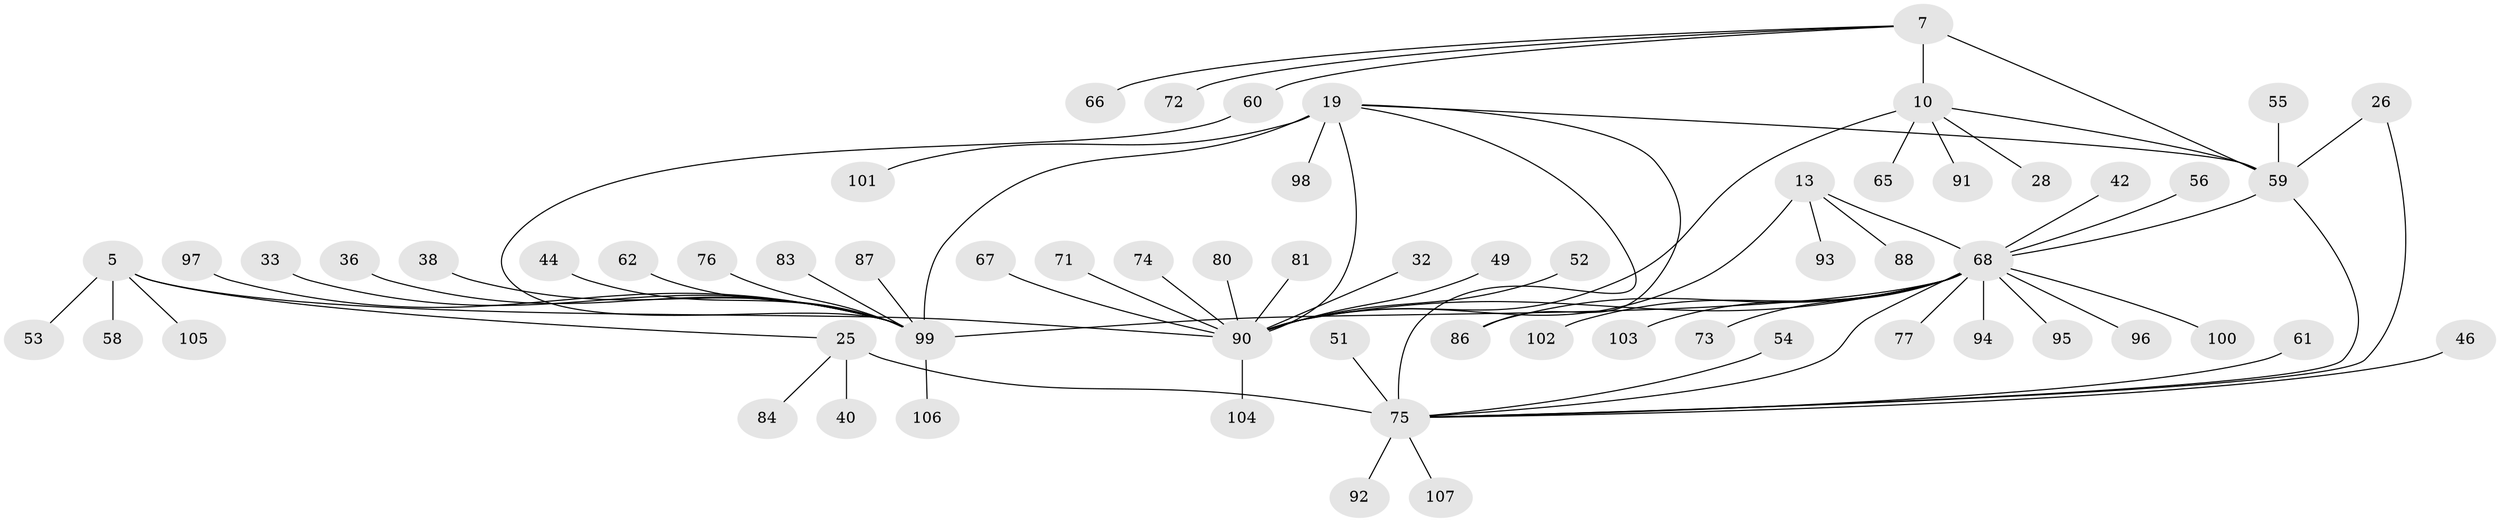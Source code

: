 // original degree distribution, {9: 0.037383177570093455, 7: 0.04672897196261682, 8: 0.037383177570093455, 5: 0.037383177570093455, 6: 0.037383177570093455, 11: 0.028037383177570093, 13: 0.009345794392523364, 2: 0.11214953271028037, 1: 0.5887850467289719, 3: 0.056074766355140186, 4: 0.009345794392523364}
// Generated by graph-tools (version 1.1) at 2025/58/03/04/25 21:58:08]
// undirected, 64 vertices, 74 edges
graph export_dot {
graph [start="1"]
  node [color=gray90,style=filled];
  5 [super="+2"];
  7 [super="+6"];
  10 [super="+8"];
  13 [super="+12"];
  19 [super="+17"];
  25 [super="+21"];
  26;
  28;
  32;
  33;
  36;
  38;
  40;
  42;
  44;
  46;
  49;
  51;
  52;
  53;
  54;
  55;
  56;
  58 [super="+31"];
  59 [super="+9+57"];
  60 [super="+47"];
  61;
  62;
  65;
  66;
  67;
  68 [super="+15+27+29+34+35"];
  71;
  72 [super="+70"];
  73;
  74;
  75 [super="+39+23"];
  76;
  77;
  80;
  81;
  83;
  84;
  86 [super="+50"];
  87;
  88 [super="+63+79"];
  90 [super="+48+78+64+4"];
  91;
  92;
  93;
  94 [super="+89"];
  95;
  96;
  97;
  98 [super="+85"];
  99 [super="+30+20+18"];
  100;
  101;
  102;
  103;
  104 [super="+82"];
  105 [super="+41+43"];
  106;
  107;
  5 -- 53;
  5 -- 25;
  5 -- 105;
  5 -- 58;
  5 -- 90 [weight=6];
  7 -- 10 [weight=4];
  7 -- 66;
  7 -- 59 [weight=2];
  7 -- 60;
  7 -- 72;
  10 -- 28;
  10 -- 65;
  10 -- 91;
  10 -- 59 [weight=2];
  10 -- 90 [weight=2];
  13 -- 93;
  13 -- 88;
  13 -- 90;
  13 -- 68 [weight=6];
  19 -- 101;
  19 -- 86 [weight=2];
  19 -- 59;
  19 -- 90 [weight=2];
  19 -- 98;
  19 -- 99 [weight=6];
  19 -- 75;
  25 -- 84;
  25 -- 40;
  25 -- 75 [weight=6];
  26 -- 59;
  26 -- 75;
  32 -- 90;
  33 -- 99;
  36 -- 99;
  38 -- 99;
  42 -- 68;
  44 -- 99;
  46 -- 75;
  49 -- 90;
  51 -- 75;
  52 -- 90;
  54 -- 75;
  55 -- 59;
  56 -- 68;
  59 -- 68 [weight=2];
  59 -- 75 [weight=2];
  60 -- 99;
  61 -- 75;
  62 -- 99;
  67 -- 90;
  68 -- 73;
  68 -- 77;
  68 -- 86;
  68 -- 94;
  68 -- 95;
  68 -- 96;
  68 -- 99;
  68 -- 100;
  68 -- 102;
  68 -- 103;
  68 -- 90;
  68 -- 75;
  71 -- 90;
  74 -- 90;
  75 -- 107;
  75 -- 92;
  76 -- 99;
  80 -- 90;
  81 -- 90;
  83 -- 99;
  87 -- 99;
  90 -- 104;
  97 -- 99;
  99 -- 106;
}
